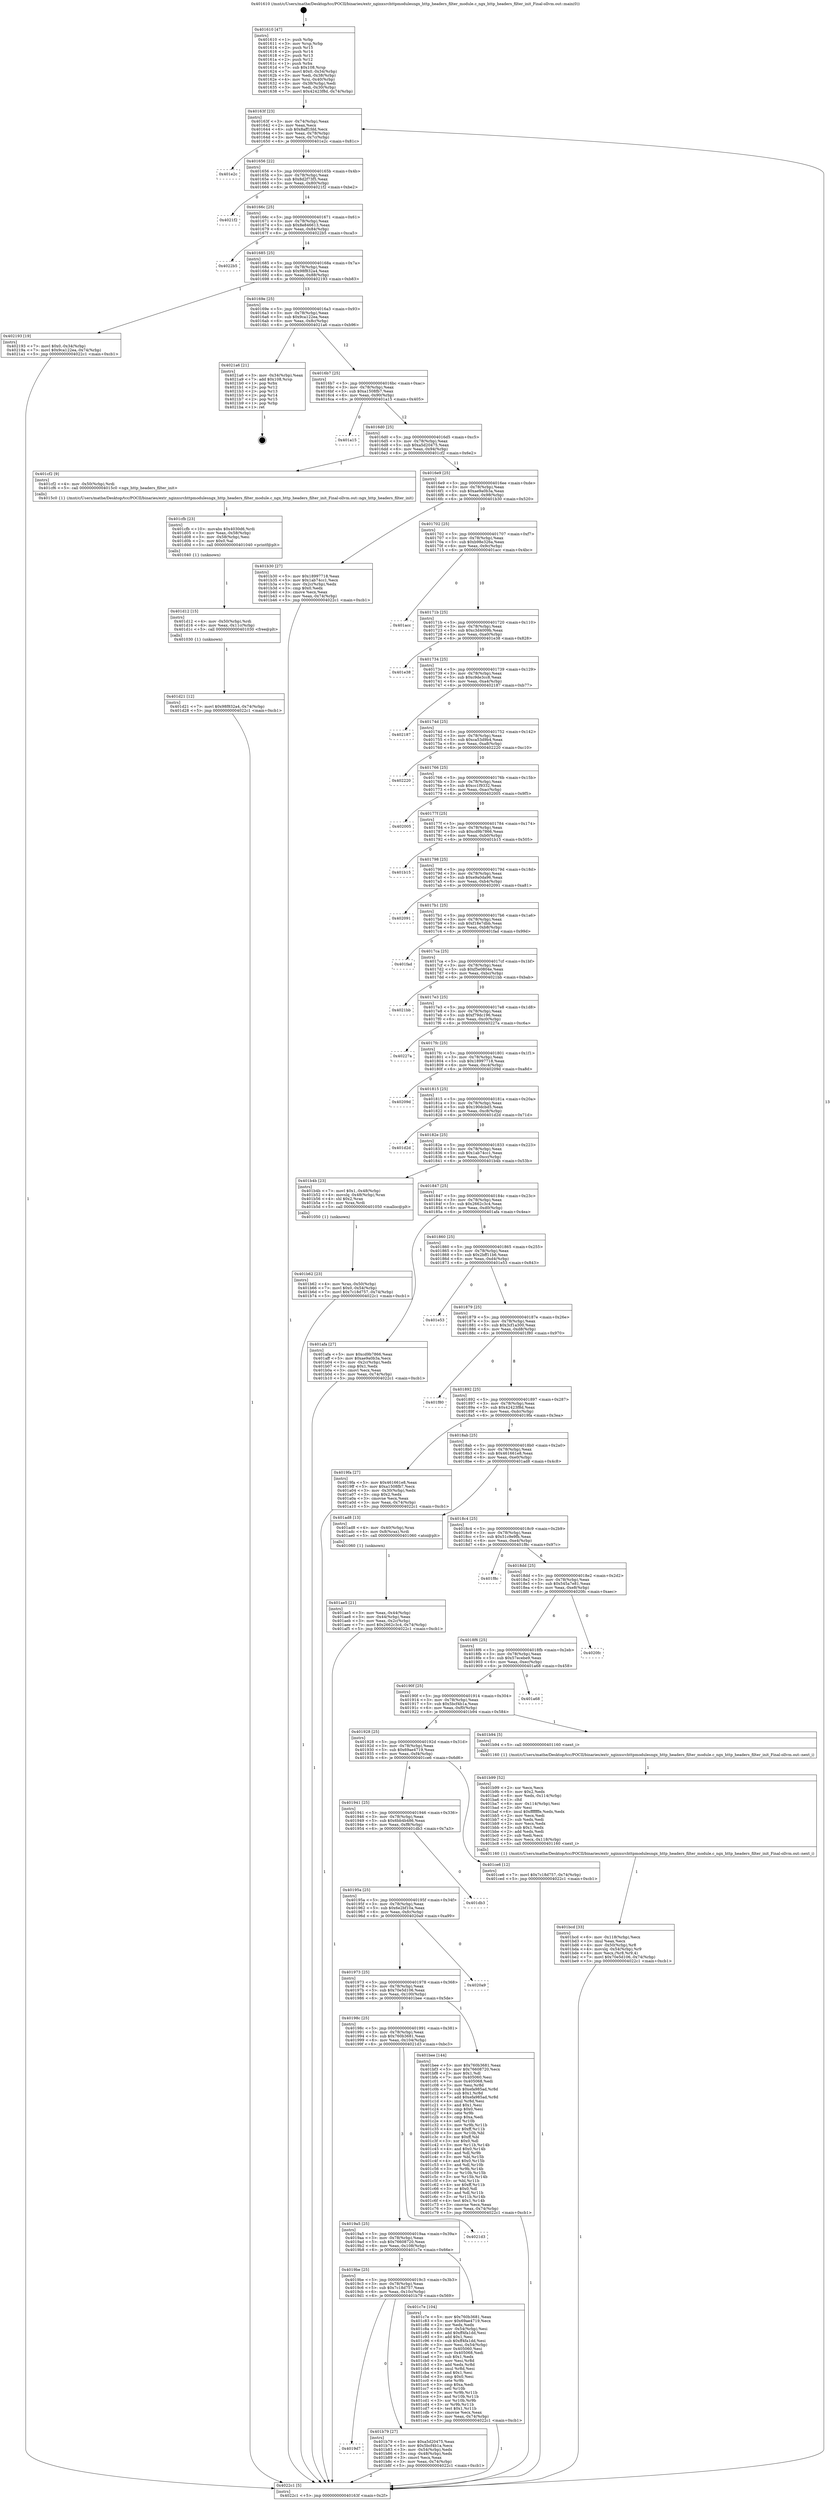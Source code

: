 digraph "0x401610" {
  label = "0x401610 (/mnt/c/Users/mathe/Desktop/tcc/POCII/binaries/extr_nginxsrchttpmodulesngx_http_headers_filter_module.c_ngx_http_headers_filter_init_Final-ollvm.out::main(0))"
  labelloc = "t"
  node[shape=record]

  Entry [label="",width=0.3,height=0.3,shape=circle,fillcolor=black,style=filled]
  "0x40163f" [label="{
     0x40163f [23]\l
     | [instrs]\l
     &nbsp;&nbsp;0x40163f \<+3\>: mov -0x74(%rbp),%eax\l
     &nbsp;&nbsp;0x401642 \<+2\>: mov %eax,%ecx\l
     &nbsp;&nbsp;0x401644 \<+6\>: sub $0x8aff1fdd,%ecx\l
     &nbsp;&nbsp;0x40164a \<+3\>: mov %eax,-0x78(%rbp)\l
     &nbsp;&nbsp;0x40164d \<+3\>: mov %ecx,-0x7c(%rbp)\l
     &nbsp;&nbsp;0x401650 \<+6\>: je 0000000000401e2c \<main+0x81c\>\l
  }"]
  "0x401e2c" [label="{
     0x401e2c\l
  }", style=dashed]
  "0x401656" [label="{
     0x401656 [22]\l
     | [instrs]\l
     &nbsp;&nbsp;0x401656 \<+5\>: jmp 000000000040165b \<main+0x4b\>\l
     &nbsp;&nbsp;0x40165b \<+3\>: mov -0x78(%rbp),%eax\l
     &nbsp;&nbsp;0x40165e \<+5\>: sub $0x8d2f73f5,%eax\l
     &nbsp;&nbsp;0x401663 \<+3\>: mov %eax,-0x80(%rbp)\l
     &nbsp;&nbsp;0x401666 \<+6\>: je 00000000004021f2 \<main+0xbe2\>\l
  }"]
  Exit [label="",width=0.3,height=0.3,shape=circle,fillcolor=black,style=filled,peripheries=2]
  "0x4021f2" [label="{
     0x4021f2\l
  }", style=dashed]
  "0x40166c" [label="{
     0x40166c [25]\l
     | [instrs]\l
     &nbsp;&nbsp;0x40166c \<+5\>: jmp 0000000000401671 \<main+0x61\>\l
     &nbsp;&nbsp;0x401671 \<+3\>: mov -0x78(%rbp),%eax\l
     &nbsp;&nbsp;0x401674 \<+5\>: sub $0x8e846613,%eax\l
     &nbsp;&nbsp;0x401679 \<+6\>: mov %eax,-0x84(%rbp)\l
     &nbsp;&nbsp;0x40167f \<+6\>: je 00000000004022b5 \<main+0xca5\>\l
  }"]
  "0x401d21" [label="{
     0x401d21 [12]\l
     | [instrs]\l
     &nbsp;&nbsp;0x401d21 \<+7\>: movl $0x98f832a4,-0x74(%rbp)\l
     &nbsp;&nbsp;0x401d28 \<+5\>: jmp 00000000004022c1 \<main+0xcb1\>\l
  }"]
  "0x4022b5" [label="{
     0x4022b5\l
  }", style=dashed]
  "0x401685" [label="{
     0x401685 [25]\l
     | [instrs]\l
     &nbsp;&nbsp;0x401685 \<+5\>: jmp 000000000040168a \<main+0x7a\>\l
     &nbsp;&nbsp;0x40168a \<+3\>: mov -0x78(%rbp),%eax\l
     &nbsp;&nbsp;0x40168d \<+5\>: sub $0x98f832a4,%eax\l
     &nbsp;&nbsp;0x401692 \<+6\>: mov %eax,-0x88(%rbp)\l
     &nbsp;&nbsp;0x401698 \<+6\>: je 0000000000402193 \<main+0xb83\>\l
  }"]
  "0x401d12" [label="{
     0x401d12 [15]\l
     | [instrs]\l
     &nbsp;&nbsp;0x401d12 \<+4\>: mov -0x50(%rbp),%rdi\l
     &nbsp;&nbsp;0x401d16 \<+6\>: mov %eax,-0x11c(%rbp)\l
     &nbsp;&nbsp;0x401d1c \<+5\>: call 0000000000401030 \<free@plt\>\l
     | [calls]\l
     &nbsp;&nbsp;0x401030 \{1\} (unknown)\l
  }"]
  "0x402193" [label="{
     0x402193 [19]\l
     | [instrs]\l
     &nbsp;&nbsp;0x402193 \<+7\>: movl $0x0,-0x34(%rbp)\l
     &nbsp;&nbsp;0x40219a \<+7\>: movl $0x9ca122ea,-0x74(%rbp)\l
     &nbsp;&nbsp;0x4021a1 \<+5\>: jmp 00000000004022c1 \<main+0xcb1\>\l
  }"]
  "0x40169e" [label="{
     0x40169e [25]\l
     | [instrs]\l
     &nbsp;&nbsp;0x40169e \<+5\>: jmp 00000000004016a3 \<main+0x93\>\l
     &nbsp;&nbsp;0x4016a3 \<+3\>: mov -0x78(%rbp),%eax\l
     &nbsp;&nbsp;0x4016a6 \<+5\>: sub $0x9ca122ea,%eax\l
     &nbsp;&nbsp;0x4016ab \<+6\>: mov %eax,-0x8c(%rbp)\l
     &nbsp;&nbsp;0x4016b1 \<+6\>: je 00000000004021a6 \<main+0xb96\>\l
  }"]
  "0x401cfb" [label="{
     0x401cfb [23]\l
     | [instrs]\l
     &nbsp;&nbsp;0x401cfb \<+10\>: movabs $0x4030d6,%rdi\l
     &nbsp;&nbsp;0x401d05 \<+3\>: mov %eax,-0x58(%rbp)\l
     &nbsp;&nbsp;0x401d08 \<+3\>: mov -0x58(%rbp),%esi\l
     &nbsp;&nbsp;0x401d0b \<+2\>: mov $0x0,%al\l
     &nbsp;&nbsp;0x401d0d \<+5\>: call 0000000000401040 \<printf@plt\>\l
     | [calls]\l
     &nbsp;&nbsp;0x401040 \{1\} (unknown)\l
  }"]
  "0x4021a6" [label="{
     0x4021a6 [21]\l
     | [instrs]\l
     &nbsp;&nbsp;0x4021a6 \<+3\>: mov -0x34(%rbp),%eax\l
     &nbsp;&nbsp;0x4021a9 \<+7\>: add $0x108,%rsp\l
     &nbsp;&nbsp;0x4021b0 \<+1\>: pop %rbx\l
     &nbsp;&nbsp;0x4021b1 \<+2\>: pop %r12\l
     &nbsp;&nbsp;0x4021b3 \<+2\>: pop %r13\l
     &nbsp;&nbsp;0x4021b5 \<+2\>: pop %r14\l
     &nbsp;&nbsp;0x4021b7 \<+2\>: pop %r15\l
     &nbsp;&nbsp;0x4021b9 \<+1\>: pop %rbp\l
     &nbsp;&nbsp;0x4021ba \<+1\>: ret\l
  }"]
  "0x4016b7" [label="{
     0x4016b7 [25]\l
     | [instrs]\l
     &nbsp;&nbsp;0x4016b7 \<+5\>: jmp 00000000004016bc \<main+0xac\>\l
     &nbsp;&nbsp;0x4016bc \<+3\>: mov -0x78(%rbp),%eax\l
     &nbsp;&nbsp;0x4016bf \<+5\>: sub $0xa1508fb7,%eax\l
     &nbsp;&nbsp;0x4016c4 \<+6\>: mov %eax,-0x90(%rbp)\l
     &nbsp;&nbsp;0x4016ca \<+6\>: je 0000000000401a15 \<main+0x405\>\l
  }"]
  "0x401bcd" [label="{
     0x401bcd [33]\l
     | [instrs]\l
     &nbsp;&nbsp;0x401bcd \<+6\>: mov -0x118(%rbp),%ecx\l
     &nbsp;&nbsp;0x401bd3 \<+3\>: imul %eax,%ecx\l
     &nbsp;&nbsp;0x401bd6 \<+4\>: mov -0x50(%rbp),%r8\l
     &nbsp;&nbsp;0x401bda \<+4\>: movslq -0x54(%rbp),%r9\l
     &nbsp;&nbsp;0x401bde \<+4\>: mov %ecx,(%r8,%r9,4)\l
     &nbsp;&nbsp;0x401be2 \<+7\>: movl $0x70e5d106,-0x74(%rbp)\l
     &nbsp;&nbsp;0x401be9 \<+5\>: jmp 00000000004022c1 \<main+0xcb1\>\l
  }"]
  "0x401a15" [label="{
     0x401a15\l
  }", style=dashed]
  "0x4016d0" [label="{
     0x4016d0 [25]\l
     | [instrs]\l
     &nbsp;&nbsp;0x4016d0 \<+5\>: jmp 00000000004016d5 \<main+0xc5\>\l
     &nbsp;&nbsp;0x4016d5 \<+3\>: mov -0x78(%rbp),%eax\l
     &nbsp;&nbsp;0x4016d8 \<+5\>: sub $0xa5d20475,%eax\l
     &nbsp;&nbsp;0x4016dd \<+6\>: mov %eax,-0x94(%rbp)\l
     &nbsp;&nbsp;0x4016e3 \<+6\>: je 0000000000401cf2 \<main+0x6e2\>\l
  }"]
  "0x401b99" [label="{
     0x401b99 [52]\l
     | [instrs]\l
     &nbsp;&nbsp;0x401b99 \<+2\>: xor %ecx,%ecx\l
     &nbsp;&nbsp;0x401b9b \<+5\>: mov $0x2,%edx\l
     &nbsp;&nbsp;0x401ba0 \<+6\>: mov %edx,-0x114(%rbp)\l
     &nbsp;&nbsp;0x401ba6 \<+1\>: cltd\l
     &nbsp;&nbsp;0x401ba7 \<+6\>: mov -0x114(%rbp),%esi\l
     &nbsp;&nbsp;0x401bad \<+2\>: idiv %esi\l
     &nbsp;&nbsp;0x401baf \<+6\>: imul $0xfffffffe,%edx,%edx\l
     &nbsp;&nbsp;0x401bb5 \<+2\>: mov %ecx,%edi\l
     &nbsp;&nbsp;0x401bb7 \<+2\>: sub %edx,%edi\l
     &nbsp;&nbsp;0x401bb9 \<+2\>: mov %ecx,%edx\l
     &nbsp;&nbsp;0x401bbb \<+3\>: sub $0x1,%edx\l
     &nbsp;&nbsp;0x401bbe \<+2\>: add %edx,%edi\l
     &nbsp;&nbsp;0x401bc0 \<+2\>: sub %edi,%ecx\l
     &nbsp;&nbsp;0x401bc2 \<+6\>: mov %ecx,-0x118(%rbp)\l
     &nbsp;&nbsp;0x401bc8 \<+5\>: call 0000000000401160 \<next_i\>\l
     | [calls]\l
     &nbsp;&nbsp;0x401160 \{1\} (/mnt/c/Users/mathe/Desktop/tcc/POCII/binaries/extr_nginxsrchttpmodulesngx_http_headers_filter_module.c_ngx_http_headers_filter_init_Final-ollvm.out::next_i)\l
  }"]
  "0x401cf2" [label="{
     0x401cf2 [9]\l
     | [instrs]\l
     &nbsp;&nbsp;0x401cf2 \<+4\>: mov -0x50(%rbp),%rdi\l
     &nbsp;&nbsp;0x401cf6 \<+5\>: call 00000000004015c0 \<ngx_http_headers_filter_init\>\l
     | [calls]\l
     &nbsp;&nbsp;0x4015c0 \{1\} (/mnt/c/Users/mathe/Desktop/tcc/POCII/binaries/extr_nginxsrchttpmodulesngx_http_headers_filter_module.c_ngx_http_headers_filter_init_Final-ollvm.out::ngx_http_headers_filter_init)\l
  }"]
  "0x4016e9" [label="{
     0x4016e9 [25]\l
     | [instrs]\l
     &nbsp;&nbsp;0x4016e9 \<+5\>: jmp 00000000004016ee \<main+0xde\>\l
     &nbsp;&nbsp;0x4016ee \<+3\>: mov -0x78(%rbp),%eax\l
     &nbsp;&nbsp;0x4016f1 \<+5\>: sub $0xae9a0b3a,%eax\l
     &nbsp;&nbsp;0x4016f6 \<+6\>: mov %eax,-0x98(%rbp)\l
     &nbsp;&nbsp;0x4016fc \<+6\>: je 0000000000401b30 \<main+0x520\>\l
  }"]
  "0x4019d7" [label="{
     0x4019d7\l
  }", style=dashed]
  "0x401b30" [label="{
     0x401b30 [27]\l
     | [instrs]\l
     &nbsp;&nbsp;0x401b30 \<+5\>: mov $0x18997718,%eax\l
     &nbsp;&nbsp;0x401b35 \<+5\>: mov $0x1ab74cc1,%ecx\l
     &nbsp;&nbsp;0x401b3a \<+3\>: mov -0x2c(%rbp),%edx\l
     &nbsp;&nbsp;0x401b3d \<+3\>: cmp $0x0,%edx\l
     &nbsp;&nbsp;0x401b40 \<+3\>: cmove %ecx,%eax\l
     &nbsp;&nbsp;0x401b43 \<+3\>: mov %eax,-0x74(%rbp)\l
     &nbsp;&nbsp;0x401b46 \<+5\>: jmp 00000000004022c1 \<main+0xcb1\>\l
  }"]
  "0x401702" [label="{
     0x401702 [25]\l
     | [instrs]\l
     &nbsp;&nbsp;0x401702 \<+5\>: jmp 0000000000401707 \<main+0xf7\>\l
     &nbsp;&nbsp;0x401707 \<+3\>: mov -0x78(%rbp),%eax\l
     &nbsp;&nbsp;0x40170a \<+5\>: sub $0xb98e326a,%eax\l
     &nbsp;&nbsp;0x40170f \<+6\>: mov %eax,-0x9c(%rbp)\l
     &nbsp;&nbsp;0x401715 \<+6\>: je 0000000000401acc \<main+0x4bc\>\l
  }"]
  "0x401b79" [label="{
     0x401b79 [27]\l
     | [instrs]\l
     &nbsp;&nbsp;0x401b79 \<+5\>: mov $0xa5d20475,%eax\l
     &nbsp;&nbsp;0x401b7e \<+5\>: mov $0x5bcf4b1a,%ecx\l
     &nbsp;&nbsp;0x401b83 \<+3\>: mov -0x54(%rbp),%edx\l
     &nbsp;&nbsp;0x401b86 \<+3\>: cmp -0x48(%rbp),%edx\l
     &nbsp;&nbsp;0x401b89 \<+3\>: cmovl %ecx,%eax\l
     &nbsp;&nbsp;0x401b8c \<+3\>: mov %eax,-0x74(%rbp)\l
     &nbsp;&nbsp;0x401b8f \<+5\>: jmp 00000000004022c1 \<main+0xcb1\>\l
  }"]
  "0x401acc" [label="{
     0x401acc\l
  }", style=dashed]
  "0x40171b" [label="{
     0x40171b [25]\l
     | [instrs]\l
     &nbsp;&nbsp;0x40171b \<+5\>: jmp 0000000000401720 \<main+0x110\>\l
     &nbsp;&nbsp;0x401720 \<+3\>: mov -0x78(%rbp),%eax\l
     &nbsp;&nbsp;0x401723 \<+5\>: sub $0xc3d4009b,%eax\l
     &nbsp;&nbsp;0x401728 \<+6\>: mov %eax,-0xa0(%rbp)\l
     &nbsp;&nbsp;0x40172e \<+6\>: je 0000000000401e38 \<main+0x828\>\l
  }"]
  "0x4019be" [label="{
     0x4019be [25]\l
     | [instrs]\l
     &nbsp;&nbsp;0x4019be \<+5\>: jmp 00000000004019c3 \<main+0x3b3\>\l
     &nbsp;&nbsp;0x4019c3 \<+3\>: mov -0x78(%rbp),%eax\l
     &nbsp;&nbsp;0x4019c6 \<+5\>: sub $0x7c18d757,%eax\l
     &nbsp;&nbsp;0x4019cb \<+6\>: mov %eax,-0x10c(%rbp)\l
     &nbsp;&nbsp;0x4019d1 \<+6\>: je 0000000000401b79 \<main+0x569\>\l
  }"]
  "0x401e38" [label="{
     0x401e38\l
  }", style=dashed]
  "0x401734" [label="{
     0x401734 [25]\l
     | [instrs]\l
     &nbsp;&nbsp;0x401734 \<+5\>: jmp 0000000000401739 \<main+0x129\>\l
     &nbsp;&nbsp;0x401739 \<+3\>: mov -0x78(%rbp),%eax\l
     &nbsp;&nbsp;0x40173c \<+5\>: sub $0xc9de3cc8,%eax\l
     &nbsp;&nbsp;0x401741 \<+6\>: mov %eax,-0xa4(%rbp)\l
     &nbsp;&nbsp;0x401747 \<+6\>: je 0000000000402187 \<main+0xb77\>\l
  }"]
  "0x401c7e" [label="{
     0x401c7e [104]\l
     | [instrs]\l
     &nbsp;&nbsp;0x401c7e \<+5\>: mov $0x760b3681,%eax\l
     &nbsp;&nbsp;0x401c83 \<+5\>: mov $0x69ae4719,%ecx\l
     &nbsp;&nbsp;0x401c88 \<+2\>: xor %edx,%edx\l
     &nbsp;&nbsp;0x401c8a \<+3\>: mov -0x54(%rbp),%esi\l
     &nbsp;&nbsp;0x401c8d \<+6\>: add $0xff4fa1dd,%esi\l
     &nbsp;&nbsp;0x401c93 \<+3\>: add $0x1,%esi\l
     &nbsp;&nbsp;0x401c96 \<+6\>: sub $0xff4fa1dd,%esi\l
     &nbsp;&nbsp;0x401c9c \<+3\>: mov %esi,-0x54(%rbp)\l
     &nbsp;&nbsp;0x401c9f \<+7\>: mov 0x405060,%esi\l
     &nbsp;&nbsp;0x401ca6 \<+7\>: mov 0x405068,%edi\l
     &nbsp;&nbsp;0x401cad \<+3\>: sub $0x1,%edx\l
     &nbsp;&nbsp;0x401cb0 \<+3\>: mov %esi,%r8d\l
     &nbsp;&nbsp;0x401cb3 \<+3\>: add %edx,%r8d\l
     &nbsp;&nbsp;0x401cb6 \<+4\>: imul %r8d,%esi\l
     &nbsp;&nbsp;0x401cba \<+3\>: and $0x1,%esi\l
     &nbsp;&nbsp;0x401cbd \<+3\>: cmp $0x0,%esi\l
     &nbsp;&nbsp;0x401cc0 \<+4\>: sete %r9b\l
     &nbsp;&nbsp;0x401cc4 \<+3\>: cmp $0xa,%edi\l
     &nbsp;&nbsp;0x401cc7 \<+4\>: setl %r10b\l
     &nbsp;&nbsp;0x401ccb \<+3\>: mov %r9b,%r11b\l
     &nbsp;&nbsp;0x401cce \<+3\>: and %r10b,%r11b\l
     &nbsp;&nbsp;0x401cd1 \<+3\>: xor %r10b,%r9b\l
     &nbsp;&nbsp;0x401cd4 \<+3\>: or %r9b,%r11b\l
     &nbsp;&nbsp;0x401cd7 \<+4\>: test $0x1,%r11b\l
     &nbsp;&nbsp;0x401cdb \<+3\>: cmovne %ecx,%eax\l
     &nbsp;&nbsp;0x401cde \<+3\>: mov %eax,-0x74(%rbp)\l
     &nbsp;&nbsp;0x401ce1 \<+5\>: jmp 00000000004022c1 \<main+0xcb1\>\l
  }"]
  "0x402187" [label="{
     0x402187\l
  }", style=dashed]
  "0x40174d" [label="{
     0x40174d [25]\l
     | [instrs]\l
     &nbsp;&nbsp;0x40174d \<+5\>: jmp 0000000000401752 \<main+0x142\>\l
     &nbsp;&nbsp;0x401752 \<+3\>: mov -0x78(%rbp),%eax\l
     &nbsp;&nbsp;0x401755 \<+5\>: sub $0xca53d9b4,%eax\l
     &nbsp;&nbsp;0x40175a \<+6\>: mov %eax,-0xa8(%rbp)\l
     &nbsp;&nbsp;0x401760 \<+6\>: je 0000000000402220 \<main+0xc10\>\l
  }"]
  "0x4019a5" [label="{
     0x4019a5 [25]\l
     | [instrs]\l
     &nbsp;&nbsp;0x4019a5 \<+5\>: jmp 00000000004019aa \<main+0x39a\>\l
     &nbsp;&nbsp;0x4019aa \<+3\>: mov -0x78(%rbp),%eax\l
     &nbsp;&nbsp;0x4019ad \<+5\>: sub $0x76608720,%eax\l
     &nbsp;&nbsp;0x4019b2 \<+6\>: mov %eax,-0x108(%rbp)\l
     &nbsp;&nbsp;0x4019b8 \<+6\>: je 0000000000401c7e \<main+0x66e\>\l
  }"]
  "0x402220" [label="{
     0x402220\l
  }", style=dashed]
  "0x401766" [label="{
     0x401766 [25]\l
     | [instrs]\l
     &nbsp;&nbsp;0x401766 \<+5\>: jmp 000000000040176b \<main+0x15b\>\l
     &nbsp;&nbsp;0x40176b \<+3\>: mov -0x78(%rbp),%eax\l
     &nbsp;&nbsp;0x40176e \<+5\>: sub $0xcc1f9332,%eax\l
     &nbsp;&nbsp;0x401773 \<+6\>: mov %eax,-0xac(%rbp)\l
     &nbsp;&nbsp;0x401779 \<+6\>: je 0000000000402005 \<main+0x9f5\>\l
  }"]
  "0x4021d3" [label="{
     0x4021d3\l
  }", style=dashed]
  "0x402005" [label="{
     0x402005\l
  }", style=dashed]
  "0x40177f" [label="{
     0x40177f [25]\l
     | [instrs]\l
     &nbsp;&nbsp;0x40177f \<+5\>: jmp 0000000000401784 \<main+0x174\>\l
     &nbsp;&nbsp;0x401784 \<+3\>: mov -0x78(%rbp),%eax\l
     &nbsp;&nbsp;0x401787 \<+5\>: sub $0xcd9b7866,%eax\l
     &nbsp;&nbsp;0x40178c \<+6\>: mov %eax,-0xb0(%rbp)\l
     &nbsp;&nbsp;0x401792 \<+6\>: je 0000000000401b15 \<main+0x505\>\l
  }"]
  "0x40198c" [label="{
     0x40198c [25]\l
     | [instrs]\l
     &nbsp;&nbsp;0x40198c \<+5\>: jmp 0000000000401991 \<main+0x381\>\l
     &nbsp;&nbsp;0x401991 \<+3\>: mov -0x78(%rbp),%eax\l
     &nbsp;&nbsp;0x401994 \<+5\>: sub $0x760b3681,%eax\l
     &nbsp;&nbsp;0x401999 \<+6\>: mov %eax,-0x104(%rbp)\l
     &nbsp;&nbsp;0x40199f \<+6\>: je 00000000004021d3 \<main+0xbc3\>\l
  }"]
  "0x401b15" [label="{
     0x401b15\l
  }", style=dashed]
  "0x401798" [label="{
     0x401798 [25]\l
     | [instrs]\l
     &nbsp;&nbsp;0x401798 \<+5\>: jmp 000000000040179d \<main+0x18d\>\l
     &nbsp;&nbsp;0x40179d \<+3\>: mov -0x78(%rbp),%eax\l
     &nbsp;&nbsp;0x4017a0 \<+5\>: sub $0xe9a0da96,%eax\l
     &nbsp;&nbsp;0x4017a5 \<+6\>: mov %eax,-0xb4(%rbp)\l
     &nbsp;&nbsp;0x4017ab \<+6\>: je 0000000000402091 \<main+0xa81\>\l
  }"]
  "0x401bee" [label="{
     0x401bee [144]\l
     | [instrs]\l
     &nbsp;&nbsp;0x401bee \<+5\>: mov $0x760b3681,%eax\l
     &nbsp;&nbsp;0x401bf3 \<+5\>: mov $0x76608720,%ecx\l
     &nbsp;&nbsp;0x401bf8 \<+2\>: mov $0x1,%dl\l
     &nbsp;&nbsp;0x401bfa \<+7\>: mov 0x405060,%esi\l
     &nbsp;&nbsp;0x401c01 \<+7\>: mov 0x405068,%edi\l
     &nbsp;&nbsp;0x401c08 \<+3\>: mov %esi,%r8d\l
     &nbsp;&nbsp;0x401c0b \<+7\>: sub $0xefa985ad,%r8d\l
     &nbsp;&nbsp;0x401c12 \<+4\>: sub $0x1,%r8d\l
     &nbsp;&nbsp;0x401c16 \<+7\>: add $0xefa985ad,%r8d\l
     &nbsp;&nbsp;0x401c1d \<+4\>: imul %r8d,%esi\l
     &nbsp;&nbsp;0x401c21 \<+3\>: and $0x1,%esi\l
     &nbsp;&nbsp;0x401c24 \<+3\>: cmp $0x0,%esi\l
     &nbsp;&nbsp;0x401c27 \<+4\>: sete %r9b\l
     &nbsp;&nbsp;0x401c2b \<+3\>: cmp $0xa,%edi\l
     &nbsp;&nbsp;0x401c2e \<+4\>: setl %r10b\l
     &nbsp;&nbsp;0x401c32 \<+3\>: mov %r9b,%r11b\l
     &nbsp;&nbsp;0x401c35 \<+4\>: xor $0xff,%r11b\l
     &nbsp;&nbsp;0x401c39 \<+3\>: mov %r10b,%bl\l
     &nbsp;&nbsp;0x401c3c \<+3\>: xor $0xff,%bl\l
     &nbsp;&nbsp;0x401c3f \<+3\>: xor $0x0,%dl\l
     &nbsp;&nbsp;0x401c42 \<+3\>: mov %r11b,%r14b\l
     &nbsp;&nbsp;0x401c45 \<+4\>: and $0x0,%r14b\l
     &nbsp;&nbsp;0x401c49 \<+3\>: and %dl,%r9b\l
     &nbsp;&nbsp;0x401c4c \<+3\>: mov %bl,%r15b\l
     &nbsp;&nbsp;0x401c4f \<+4\>: and $0x0,%r15b\l
     &nbsp;&nbsp;0x401c53 \<+3\>: and %dl,%r10b\l
     &nbsp;&nbsp;0x401c56 \<+3\>: or %r9b,%r14b\l
     &nbsp;&nbsp;0x401c59 \<+3\>: or %r10b,%r15b\l
     &nbsp;&nbsp;0x401c5c \<+3\>: xor %r15b,%r14b\l
     &nbsp;&nbsp;0x401c5f \<+3\>: or %bl,%r11b\l
     &nbsp;&nbsp;0x401c62 \<+4\>: xor $0xff,%r11b\l
     &nbsp;&nbsp;0x401c66 \<+3\>: or $0x0,%dl\l
     &nbsp;&nbsp;0x401c69 \<+3\>: and %dl,%r11b\l
     &nbsp;&nbsp;0x401c6c \<+3\>: or %r11b,%r14b\l
     &nbsp;&nbsp;0x401c6f \<+4\>: test $0x1,%r14b\l
     &nbsp;&nbsp;0x401c73 \<+3\>: cmovne %ecx,%eax\l
     &nbsp;&nbsp;0x401c76 \<+3\>: mov %eax,-0x74(%rbp)\l
     &nbsp;&nbsp;0x401c79 \<+5\>: jmp 00000000004022c1 \<main+0xcb1\>\l
  }"]
  "0x402091" [label="{
     0x402091\l
  }", style=dashed]
  "0x4017b1" [label="{
     0x4017b1 [25]\l
     | [instrs]\l
     &nbsp;&nbsp;0x4017b1 \<+5\>: jmp 00000000004017b6 \<main+0x1a6\>\l
     &nbsp;&nbsp;0x4017b6 \<+3\>: mov -0x78(%rbp),%eax\l
     &nbsp;&nbsp;0x4017b9 \<+5\>: sub $0xf18e7dbb,%eax\l
     &nbsp;&nbsp;0x4017be \<+6\>: mov %eax,-0xb8(%rbp)\l
     &nbsp;&nbsp;0x4017c4 \<+6\>: je 0000000000401fad \<main+0x99d\>\l
  }"]
  "0x401973" [label="{
     0x401973 [25]\l
     | [instrs]\l
     &nbsp;&nbsp;0x401973 \<+5\>: jmp 0000000000401978 \<main+0x368\>\l
     &nbsp;&nbsp;0x401978 \<+3\>: mov -0x78(%rbp),%eax\l
     &nbsp;&nbsp;0x40197b \<+5\>: sub $0x70e5d106,%eax\l
     &nbsp;&nbsp;0x401980 \<+6\>: mov %eax,-0x100(%rbp)\l
     &nbsp;&nbsp;0x401986 \<+6\>: je 0000000000401bee \<main+0x5de\>\l
  }"]
  "0x401fad" [label="{
     0x401fad\l
  }", style=dashed]
  "0x4017ca" [label="{
     0x4017ca [25]\l
     | [instrs]\l
     &nbsp;&nbsp;0x4017ca \<+5\>: jmp 00000000004017cf \<main+0x1bf\>\l
     &nbsp;&nbsp;0x4017cf \<+3\>: mov -0x78(%rbp),%eax\l
     &nbsp;&nbsp;0x4017d2 \<+5\>: sub $0xf5e0804e,%eax\l
     &nbsp;&nbsp;0x4017d7 \<+6\>: mov %eax,-0xbc(%rbp)\l
     &nbsp;&nbsp;0x4017dd \<+6\>: je 00000000004021bb \<main+0xbab\>\l
  }"]
  "0x4020a9" [label="{
     0x4020a9\l
  }", style=dashed]
  "0x4021bb" [label="{
     0x4021bb\l
  }", style=dashed]
  "0x4017e3" [label="{
     0x4017e3 [25]\l
     | [instrs]\l
     &nbsp;&nbsp;0x4017e3 \<+5\>: jmp 00000000004017e8 \<main+0x1d8\>\l
     &nbsp;&nbsp;0x4017e8 \<+3\>: mov -0x78(%rbp),%eax\l
     &nbsp;&nbsp;0x4017eb \<+5\>: sub $0xf79dc196,%eax\l
     &nbsp;&nbsp;0x4017f0 \<+6\>: mov %eax,-0xc0(%rbp)\l
     &nbsp;&nbsp;0x4017f6 \<+6\>: je 000000000040227a \<main+0xc6a\>\l
  }"]
  "0x40195a" [label="{
     0x40195a [25]\l
     | [instrs]\l
     &nbsp;&nbsp;0x40195a \<+5\>: jmp 000000000040195f \<main+0x34f\>\l
     &nbsp;&nbsp;0x40195f \<+3\>: mov -0x78(%rbp),%eax\l
     &nbsp;&nbsp;0x401962 \<+5\>: sub $0x6e2bf10a,%eax\l
     &nbsp;&nbsp;0x401967 \<+6\>: mov %eax,-0xfc(%rbp)\l
     &nbsp;&nbsp;0x40196d \<+6\>: je 00000000004020a9 \<main+0xa99\>\l
  }"]
  "0x40227a" [label="{
     0x40227a\l
  }", style=dashed]
  "0x4017fc" [label="{
     0x4017fc [25]\l
     | [instrs]\l
     &nbsp;&nbsp;0x4017fc \<+5\>: jmp 0000000000401801 \<main+0x1f1\>\l
     &nbsp;&nbsp;0x401801 \<+3\>: mov -0x78(%rbp),%eax\l
     &nbsp;&nbsp;0x401804 \<+5\>: sub $0x18997718,%eax\l
     &nbsp;&nbsp;0x401809 \<+6\>: mov %eax,-0xc4(%rbp)\l
     &nbsp;&nbsp;0x40180f \<+6\>: je 000000000040209d \<main+0xa8d\>\l
  }"]
  "0x401db3" [label="{
     0x401db3\l
  }", style=dashed]
  "0x40209d" [label="{
     0x40209d\l
  }", style=dashed]
  "0x401815" [label="{
     0x401815 [25]\l
     | [instrs]\l
     &nbsp;&nbsp;0x401815 \<+5\>: jmp 000000000040181a \<main+0x20a\>\l
     &nbsp;&nbsp;0x40181a \<+3\>: mov -0x78(%rbp),%eax\l
     &nbsp;&nbsp;0x40181d \<+5\>: sub $0x190dcbd5,%eax\l
     &nbsp;&nbsp;0x401822 \<+6\>: mov %eax,-0xc8(%rbp)\l
     &nbsp;&nbsp;0x401828 \<+6\>: je 0000000000401d2d \<main+0x71d\>\l
  }"]
  "0x401941" [label="{
     0x401941 [25]\l
     | [instrs]\l
     &nbsp;&nbsp;0x401941 \<+5\>: jmp 0000000000401946 \<main+0x336\>\l
     &nbsp;&nbsp;0x401946 \<+3\>: mov -0x78(%rbp),%eax\l
     &nbsp;&nbsp;0x401949 \<+5\>: sub $0x6bb4b486,%eax\l
     &nbsp;&nbsp;0x40194e \<+6\>: mov %eax,-0xf8(%rbp)\l
     &nbsp;&nbsp;0x401954 \<+6\>: je 0000000000401db3 \<main+0x7a3\>\l
  }"]
  "0x401d2d" [label="{
     0x401d2d\l
  }", style=dashed]
  "0x40182e" [label="{
     0x40182e [25]\l
     | [instrs]\l
     &nbsp;&nbsp;0x40182e \<+5\>: jmp 0000000000401833 \<main+0x223\>\l
     &nbsp;&nbsp;0x401833 \<+3\>: mov -0x78(%rbp),%eax\l
     &nbsp;&nbsp;0x401836 \<+5\>: sub $0x1ab74cc1,%eax\l
     &nbsp;&nbsp;0x40183b \<+6\>: mov %eax,-0xcc(%rbp)\l
     &nbsp;&nbsp;0x401841 \<+6\>: je 0000000000401b4b \<main+0x53b\>\l
  }"]
  "0x401ce6" [label="{
     0x401ce6 [12]\l
     | [instrs]\l
     &nbsp;&nbsp;0x401ce6 \<+7\>: movl $0x7c18d757,-0x74(%rbp)\l
     &nbsp;&nbsp;0x401ced \<+5\>: jmp 00000000004022c1 \<main+0xcb1\>\l
  }"]
  "0x401b4b" [label="{
     0x401b4b [23]\l
     | [instrs]\l
     &nbsp;&nbsp;0x401b4b \<+7\>: movl $0x1,-0x48(%rbp)\l
     &nbsp;&nbsp;0x401b52 \<+4\>: movslq -0x48(%rbp),%rax\l
     &nbsp;&nbsp;0x401b56 \<+4\>: shl $0x2,%rax\l
     &nbsp;&nbsp;0x401b5a \<+3\>: mov %rax,%rdi\l
     &nbsp;&nbsp;0x401b5d \<+5\>: call 0000000000401050 \<malloc@plt\>\l
     | [calls]\l
     &nbsp;&nbsp;0x401050 \{1\} (unknown)\l
  }"]
  "0x401847" [label="{
     0x401847 [25]\l
     | [instrs]\l
     &nbsp;&nbsp;0x401847 \<+5\>: jmp 000000000040184c \<main+0x23c\>\l
     &nbsp;&nbsp;0x40184c \<+3\>: mov -0x78(%rbp),%eax\l
     &nbsp;&nbsp;0x40184f \<+5\>: sub $0x2662c3c4,%eax\l
     &nbsp;&nbsp;0x401854 \<+6\>: mov %eax,-0xd0(%rbp)\l
     &nbsp;&nbsp;0x40185a \<+6\>: je 0000000000401afa \<main+0x4ea\>\l
  }"]
  "0x401928" [label="{
     0x401928 [25]\l
     | [instrs]\l
     &nbsp;&nbsp;0x401928 \<+5\>: jmp 000000000040192d \<main+0x31d\>\l
     &nbsp;&nbsp;0x40192d \<+3\>: mov -0x78(%rbp),%eax\l
     &nbsp;&nbsp;0x401930 \<+5\>: sub $0x69ae4719,%eax\l
     &nbsp;&nbsp;0x401935 \<+6\>: mov %eax,-0xf4(%rbp)\l
     &nbsp;&nbsp;0x40193b \<+6\>: je 0000000000401ce6 \<main+0x6d6\>\l
  }"]
  "0x401afa" [label="{
     0x401afa [27]\l
     | [instrs]\l
     &nbsp;&nbsp;0x401afa \<+5\>: mov $0xcd9b7866,%eax\l
     &nbsp;&nbsp;0x401aff \<+5\>: mov $0xae9a0b3a,%ecx\l
     &nbsp;&nbsp;0x401b04 \<+3\>: mov -0x2c(%rbp),%edx\l
     &nbsp;&nbsp;0x401b07 \<+3\>: cmp $0x1,%edx\l
     &nbsp;&nbsp;0x401b0a \<+3\>: cmovl %ecx,%eax\l
     &nbsp;&nbsp;0x401b0d \<+3\>: mov %eax,-0x74(%rbp)\l
     &nbsp;&nbsp;0x401b10 \<+5\>: jmp 00000000004022c1 \<main+0xcb1\>\l
  }"]
  "0x401860" [label="{
     0x401860 [25]\l
     | [instrs]\l
     &nbsp;&nbsp;0x401860 \<+5\>: jmp 0000000000401865 \<main+0x255\>\l
     &nbsp;&nbsp;0x401865 \<+3\>: mov -0x78(%rbp),%eax\l
     &nbsp;&nbsp;0x401868 \<+5\>: sub $0x2bff11b6,%eax\l
     &nbsp;&nbsp;0x40186d \<+6\>: mov %eax,-0xd4(%rbp)\l
     &nbsp;&nbsp;0x401873 \<+6\>: je 0000000000401e53 \<main+0x843\>\l
  }"]
  "0x401b94" [label="{
     0x401b94 [5]\l
     | [instrs]\l
     &nbsp;&nbsp;0x401b94 \<+5\>: call 0000000000401160 \<next_i\>\l
     | [calls]\l
     &nbsp;&nbsp;0x401160 \{1\} (/mnt/c/Users/mathe/Desktop/tcc/POCII/binaries/extr_nginxsrchttpmodulesngx_http_headers_filter_module.c_ngx_http_headers_filter_init_Final-ollvm.out::next_i)\l
  }"]
  "0x401e53" [label="{
     0x401e53\l
  }", style=dashed]
  "0x401879" [label="{
     0x401879 [25]\l
     | [instrs]\l
     &nbsp;&nbsp;0x401879 \<+5\>: jmp 000000000040187e \<main+0x26e\>\l
     &nbsp;&nbsp;0x40187e \<+3\>: mov -0x78(%rbp),%eax\l
     &nbsp;&nbsp;0x401881 \<+5\>: sub $0x3cf1a300,%eax\l
     &nbsp;&nbsp;0x401886 \<+6\>: mov %eax,-0xd8(%rbp)\l
     &nbsp;&nbsp;0x40188c \<+6\>: je 0000000000401f80 \<main+0x970\>\l
  }"]
  "0x40190f" [label="{
     0x40190f [25]\l
     | [instrs]\l
     &nbsp;&nbsp;0x40190f \<+5\>: jmp 0000000000401914 \<main+0x304\>\l
     &nbsp;&nbsp;0x401914 \<+3\>: mov -0x78(%rbp),%eax\l
     &nbsp;&nbsp;0x401917 \<+5\>: sub $0x5bcf4b1a,%eax\l
     &nbsp;&nbsp;0x40191c \<+6\>: mov %eax,-0xf0(%rbp)\l
     &nbsp;&nbsp;0x401922 \<+6\>: je 0000000000401b94 \<main+0x584\>\l
  }"]
  "0x401f80" [label="{
     0x401f80\l
  }", style=dashed]
  "0x401892" [label="{
     0x401892 [25]\l
     | [instrs]\l
     &nbsp;&nbsp;0x401892 \<+5\>: jmp 0000000000401897 \<main+0x287\>\l
     &nbsp;&nbsp;0x401897 \<+3\>: mov -0x78(%rbp),%eax\l
     &nbsp;&nbsp;0x40189a \<+5\>: sub $0x42423f8d,%eax\l
     &nbsp;&nbsp;0x40189f \<+6\>: mov %eax,-0xdc(%rbp)\l
     &nbsp;&nbsp;0x4018a5 \<+6\>: je 00000000004019fa \<main+0x3ea\>\l
  }"]
  "0x401a68" [label="{
     0x401a68\l
  }", style=dashed]
  "0x4019fa" [label="{
     0x4019fa [27]\l
     | [instrs]\l
     &nbsp;&nbsp;0x4019fa \<+5\>: mov $0x461661e8,%eax\l
     &nbsp;&nbsp;0x4019ff \<+5\>: mov $0xa1508fb7,%ecx\l
     &nbsp;&nbsp;0x401a04 \<+3\>: mov -0x30(%rbp),%edx\l
     &nbsp;&nbsp;0x401a07 \<+3\>: cmp $0x2,%edx\l
     &nbsp;&nbsp;0x401a0a \<+3\>: cmovne %ecx,%eax\l
     &nbsp;&nbsp;0x401a0d \<+3\>: mov %eax,-0x74(%rbp)\l
     &nbsp;&nbsp;0x401a10 \<+5\>: jmp 00000000004022c1 \<main+0xcb1\>\l
  }"]
  "0x4018ab" [label="{
     0x4018ab [25]\l
     | [instrs]\l
     &nbsp;&nbsp;0x4018ab \<+5\>: jmp 00000000004018b0 \<main+0x2a0\>\l
     &nbsp;&nbsp;0x4018b0 \<+3\>: mov -0x78(%rbp),%eax\l
     &nbsp;&nbsp;0x4018b3 \<+5\>: sub $0x461661e8,%eax\l
     &nbsp;&nbsp;0x4018b8 \<+6\>: mov %eax,-0xe0(%rbp)\l
     &nbsp;&nbsp;0x4018be \<+6\>: je 0000000000401ad8 \<main+0x4c8\>\l
  }"]
  "0x4022c1" [label="{
     0x4022c1 [5]\l
     | [instrs]\l
     &nbsp;&nbsp;0x4022c1 \<+5\>: jmp 000000000040163f \<main+0x2f\>\l
  }"]
  "0x401610" [label="{
     0x401610 [47]\l
     | [instrs]\l
     &nbsp;&nbsp;0x401610 \<+1\>: push %rbp\l
     &nbsp;&nbsp;0x401611 \<+3\>: mov %rsp,%rbp\l
     &nbsp;&nbsp;0x401614 \<+2\>: push %r15\l
     &nbsp;&nbsp;0x401616 \<+2\>: push %r14\l
     &nbsp;&nbsp;0x401618 \<+2\>: push %r13\l
     &nbsp;&nbsp;0x40161a \<+2\>: push %r12\l
     &nbsp;&nbsp;0x40161c \<+1\>: push %rbx\l
     &nbsp;&nbsp;0x40161d \<+7\>: sub $0x108,%rsp\l
     &nbsp;&nbsp;0x401624 \<+7\>: movl $0x0,-0x34(%rbp)\l
     &nbsp;&nbsp;0x40162b \<+3\>: mov %edi,-0x38(%rbp)\l
     &nbsp;&nbsp;0x40162e \<+4\>: mov %rsi,-0x40(%rbp)\l
     &nbsp;&nbsp;0x401632 \<+3\>: mov -0x38(%rbp),%edi\l
     &nbsp;&nbsp;0x401635 \<+3\>: mov %edi,-0x30(%rbp)\l
     &nbsp;&nbsp;0x401638 \<+7\>: movl $0x42423f8d,-0x74(%rbp)\l
  }"]
  "0x4018f6" [label="{
     0x4018f6 [25]\l
     | [instrs]\l
     &nbsp;&nbsp;0x4018f6 \<+5\>: jmp 00000000004018fb \<main+0x2eb\>\l
     &nbsp;&nbsp;0x4018fb \<+3\>: mov -0x78(%rbp),%eax\l
     &nbsp;&nbsp;0x4018fe \<+5\>: sub $0x57ecebe9,%eax\l
     &nbsp;&nbsp;0x401903 \<+6\>: mov %eax,-0xec(%rbp)\l
     &nbsp;&nbsp;0x401909 \<+6\>: je 0000000000401a68 \<main+0x458\>\l
  }"]
  "0x401ad8" [label="{
     0x401ad8 [13]\l
     | [instrs]\l
     &nbsp;&nbsp;0x401ad8 \<+4\>: mov -0x40(%rbp),%rax\l
     &nbsp;&nbsp;0x401adc \<+4\>: mov 0x8(%rax),%rdi\l
     &nbsp;&nbsp;0x401ae0 \<+5\>: call 0000000000401060 \<atoi@plt\>\l
     | [calls]\l
     &nbsp;&nbsp;0x401060 \{1\} (unknown)\l
  }"]
  "0x4018c4" [label="{
     0x4018c4 [25]\l
     | [instrs]\l
     &nbsp;&nbsp;0x4018c4 \<+5\>: jmp 00000000004018c9 \<main+0x2b9\>\l
     &nbsp;&nbsp;0x4018c9 \<+3\>: mov -0x78(%rbp),%eax\l
     &nbsp;&nbsp;0x4018cc \<+5\>: sub $0x51c9e9fb,%eax\l
     &nbsp;&nbsp;0x4018d1 \<+6\>: mov %eax,-0xe4(%rbp)\l
     &nbsp;&nbsp;0x4018d7 \<+6\>: je 0000000000401f8c \<main+0x97c\>\l
  }"]
  "0x401ae5" [label="{
     0x401ae5 [21]\l
     | [instrs]\l
     &nbsp;&nbsp;0x401ae5 \<+3\>: mov %eax,-0x44(%rbp)\l
     &nbsp;&nbsp;0x401ae8 \<+3\>: mov -0x44(%rbp),%eax\l
     &nbsp;&nbsp;0x401aeb \<+3\>: mov %eax,-0x2c(%rbp)\l
     &nbsp;&nbsp;0x401aee \<+7\>: movl $0x2662c3c4,-0x74(%rbp)\l
     &nbsp;&nbsp;0x401af5 \<+5\>: jmp 00000000004022c1 \<main+0xcb1\>\l
  }"]
  "0x401b62" [label="{
     0x401b62 [23]\l
     | [instrs]\l
     &nbsp;&nbsp;0x401b62 \<+4\>: mov %rax,-0x50(%rbp)\l
     &nbsp;&nbsp;0x401b66 \<+7\>: movl $0x0,-0x54(%rbp)\l
     &nbsp;&nbsp;0x401b6d \<+7\>: movl $0x7c18d757,-0x74(%rbp)\l
     &nbsp;&nbsp;0x401b74 \<+5\>: jmp 00000000004022c1 \<main+0xcb1\>\l
  }"]
  "0x4020fc" [label="{
     0x4020fc\l
  }", style=dashed]
  "0x401f8c" [label="{
     0x401f8c\l
  }", style=dashed]
  "0x4018dd" [label="{
     0x4018dd [25]\l
     | [instrs]\l
     &nbsp;&nbsp;0x4018dd \<+5\>: jmp 00000000004018e2 \<main+0x2d2\>\l
     &nbsp;&nbsp;0x4018e2 \<+3\>: mov -0x78(%rbp),%eax\l
     &nbsp;&nbsp;0x4018e5 \<+5\>: sub $0x545a7e81,%eax\l
     &nbsp;&nbsp;0x4018ea \<+6\>: mov %eax,-0xe8(%rbp)\l
     &nbsp;&nbsp;0x4018f0 \<+6\>: je 00000000004020fc \<main+0xaec\>\l
  }"]
  Entry -> "0x401610" [label=" 1"]
  "0x40163f" -> "0x401e2c" [label=" 0"]
  "0x40163f" -> "0x401656" [label=" 14"]
  "0x4021a6" -> Exit [label=" 1"]
  "0x401656" -> "0x4021f2" [label=" 0"]
  "0x401656" -> "0x40166c" [label=" 14"]
  "0x402193" -> "0x4022c1" [label=" 1"]
  "0x40166c" -> "0x4022b5" [label=" 0"]
  "0x40166c" -> "0x401685" [label=" 14"]
  "0x401d21" -> "0x4022c1" [label=" 1"]
  "0x401685" -> "0x402193" [label=" 1"]
  "0x401685" -> "0x40169e" [label=" 13"]
  "0x401d12" -> "0x401d21" [label=" 1"]
  "0x40169e" -> "0x4021a6" [label=" 1"]
  "0x40169e" -> "0x4016b7" [label=" 12"]
  "0x401cfb" -> "0x401d12" [label=" 1"]
  "0x4016b7" -> "0x401a15" [label=" 0"]
  "0x4016b7" -> "0x4016d0" [label=" 12"]
  "0x401cf2" -> "0x401cfb" [label=" 1"]
  "0x4016d0" -> "0x401cf2" [label=" 1"]
  "0x4016d0" -> "0x4016e9" [label=" 11"]
  "0x401ce6" -> "0x4022c1" [label=" 1"]
  "0x4016e9" -> "0x401b30" [label=" 1"]
  "0x4016e9" -> "0x401702" [label=" 10"]
  "0x401c7e" -> "0x4022c1" [label=" 1"]
  "0x401702" -> "0x401acc" [label=" 0"]
  "0x401702" -> "0x40171b" [label=" 10"]
  "0x401bee" -> "0x4022c1" [label=" 1"]
  "0x40171b" -> "0x401e38" [label=" 0"]
  "0x40171b" -> "0x401734" [label=" 10"]
  "0x401b99" -> "0x401bcd" [label=" 1"]
  "0x401734" -> "0x402187" [label=" 0"]
  "0x401734" -> "0x40174d" [label=" 10"]
  "0x401b94" -> "0x401b99" [label=" 1"]
  "0x40174d" -> "0x402220" [label=" 0"]
  "0x40174d" -> "0x401766" [label=" 10"]
  "0x4019be" -> "0x4019d7" [label=" 0"]
  "0x401766" -> "0x402005" [label=" 0"]
  "0x401766" -> "0x40177f" [label=" 10"]
  "0x4019be" -> "0x401b79" [label=" 2"]
  "0x40177f" -> "0x401b15" [label=" 0"]
  "0x40177f" -> "0x401798" [label=" 10"]
  "0x4019a5" -> "0x4019be" [label=" 2"]
  "0x401798" -> "0x402091" [label=" 0"]
  "0x401798" -> "0x4017b1" [label=" 10"]
  "0x4019a5" -> "0x401c7e" [label=" 1"]
  "0x4017b1" -> "0x401fad" [label=" 0"]
  "0x4017b1" -> "0x4017ca" [label=" 10"]
  "0x40198c" -> "0x4019a5" [label=" 3"]
  "0x4017ca" -> "0x4021bb" [label=" 0"]
  "0x4017ca" -> "0x4017e3" [label=" 10"]
  "0x40198c" -> "0x4021d3" [label=" 0"]
  "0x4017e3" -> "0x40227a" [label=" 0"]
  "0x4017e3" -> "0x4017fc" [label=" 10"]
  "0x401973" -> "0x40198c" [label=" 3"]
  "0x4017fc" -> "0x40209d" [label=" 0"]
  "0x4017fc" -> "0x401815" [label=" 10"]
  "0x401973" -> "0x401bee" [label=" 1"]
  "0x401815" -> "0x401d2d" [label=" 0"]
  "0x401815" -> "0x40182e" [label=" 10"]
  "0x40195a" -> "0x401973" [label=" 4"]
  "0x40182e" -> "0x401b4b" [label=" 1"]
  "0x40182e" -> "0x401847" [label=" 9"]
  "0x40195a" -> "0x4020a9" [label=" 0"]
  "0x401847" -> "0x401afa" [label=" 1"]
  "0x401847" -> "0x401860" [label=" 8"]
  "0x401941" -> "0x40195a" [label=" 4"]
  "0x401860" -> "0x401e53" [label=" 0"]
  "0x401860" -> "0x401879" [label=" 8"]
  "0x401941" -> "0x401db3" [label=" 0"]
  "0x401879" -> "0x401f80" [label=" 0"]
  "0x401879" -> "0x401892" [label=" 8"]
  "0x401928" -> "0x401941" [label=" 4"]
  "0x401892" -> "0x4019fa" [label=" 1"]
  "0x401892" -> "0x4018ab" [label=" 7"]
  "0x4019fa" -> "0x4022c1" [label=" 1"]
  "0x401610" -> "0x40163f" [label=" 1"]
  "0x4022c1" -> "0x40163f" [label=" 13"]
  "0x401928" -> "0x401ce6" [label=" 1"]
  "0x4018ab" -> "0x401ad8" [label=" 1"]
  "0x4018ab" -> "0x4018c4" [label=" 6"]
  "0x401ad8" -> "0x401ae5" [label=" 1"]
  "0x401ae5" -> "0x4022c1" [label=" 1"]
  "0x401afa" -> "0x4022c1" [label=" 1"]
  "0x401b30" -> "0x4022c1" [label=" 1"]
  "0x401b4b" -> "0x401b62" [label=" 1"]
  "0x401b62" -> "0x4022c1" [label=" 1"]
  "0x40190f" -> "0x401928" [label=" 5"]
  "0x4018c4" -> "0x401f8c" [label=" 0"]
  "0x4018c4" -> "0x4018dd" [label=" 6"]
  "0x40190f" -> "0x401b94" [label=" 1"]
  "0x4018dd" -> "0x4020fc" [label=" 0"]
  "0x4018dd" -> "0x4018f6" [label=" 6"]
  "0x401bcd" -> "0x4022c1" [label=" 1"]
  "0x4018f6" -> "0x401a68" [label=" 0"]
  "0x4018f6" -> "0x40190f" [label=" 6"]
  "0x401b79" -> "0x4022c1" [label=" 2"]
}
